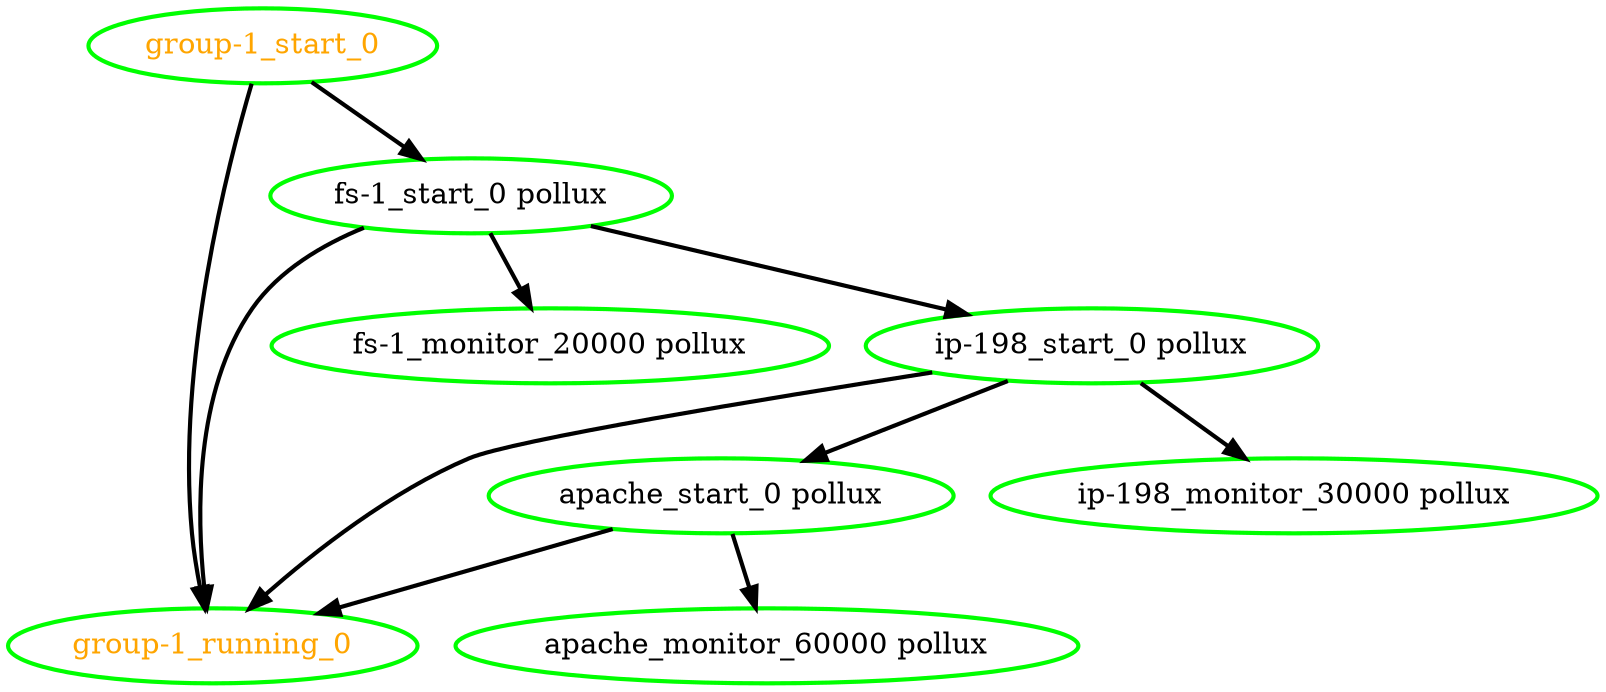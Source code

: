 digraph "g" {
"apache_monitor_60000 pollux" [ style=bold color="green" fontcolor="black"  ]
"apache_start_0 pollux" -> "apache_monitor_60000 pollux" [ style = bold]
"apache_start_0 pollux" -> "group-1_running_0" [ style = bold]
"apache_start_0 pollux" [ style=bold color="green" fontcolor="black"  ]
"fs-1_monitor_20000 pollux" [ style=bold color="green" fontcolor="black"  ]
"fs-1_start_0 pollux" -> "fs-1_monitor_20000 pollux" [ style = bold]
"fs-1_start_0 pollux" -> "group-1_running_0" [ style = bold]
"fs-1_start_0 pollux" -> "ip-198_start_0 pollux" [ style = bold]
"fs-1_start_0 pollux" [ style=bold color="green" fontcolor="black"  ]
"group-1_running_0" [ style=bold color="green" fontcolor="orange"  ]
"group-1_start_0" -> "fs-1_start_0 pollux" [ style = bold]
"group-1_start_0" -> "group-1_running_0" [ style = bold]
"group-1_start_0" [ style=bold color="green" fontcolor="orange"  ]
"ip-198_monitor_30000 pollux" [ style=bold color="green" fontcolor="black"  ]
"ip-198_start_0 pollux" -> "apache_start_0 pollux" [ style = bold]
"ip-198_start_0 pollux" -> "group-1_running_0" [ style = bold]
"ip-198_start_0 pollux" -> "ip-198_monitor_30000 pollux" [ style = bold]
"ip-198_start_0 pollux" [ style=bold color="green" fontcolor="black"  ]
}
